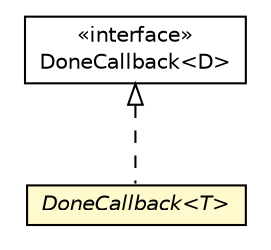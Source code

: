 #!/usr/local/bin/dot
#
# Class diagram 
# Generated by UMLGraph version R5_6-24-gf6e263 (http://www.umlgraph.org/)
#

digraph G {
	edge [fontname="Helvetica",fontsize=10,labelfontname="Helvetica",labelfontsize=10];
	node [fontname="Helvetica",fontsize=10,shape=plaintext];
	nodesep=0.25;
	ranksep=0.5;
	// io.reinert.requestor.impl.gdeferred.DoneCallback<T>
	c8175 [label=<<table title="io.reinert.requestor.impl.gdeferred.DoneCallback" border="0" cellborder="1" cellspacing="0" cellpadding="2" port="p" bgcolor="lemonChiffon" href="./DoneCallback.html">
		<tr><td><table border="0" cellspacing="0" cellpadding="1">
<tr><td align="center" balign="center"><font face="Helvetica-Oblique"> DoneCallback&lt;T&gt; </font></td></tr>
		</table></td></tr>
		</table>>, URL="./DoneCallback.html", fontname="Helvetica", fontcolor="black", fontsize=10.0];
	//io.reinert.requestor.impl.gdeferred.DoneCallback<T> implements io.reinert.gdeferred.DoneCallback<D>
	c8209:p -> c8175:p [dir=back,arrowtail=empty,style=dashed];
	// io.reinert.gdeferred.DoneCallback<D>
	c8209 [label=<<table title="io.reinert.gdeferred.DoneCallback" border="0" cellborder="1" cellspacing="0" cellpadding="2" port="p" href="http://java.sun.com/j2se/1.4.2/docs/api/io/reinert/gdeferred/DoneCallback.html">
		<tr><td><table border="0" cellspacing="0" cellpadding="1">
<tr><td align="center" balign="center"> &#171;interface&#187; </td></tr>
<tr><td align="center" balign="center"> DoneCallback&lt;D&gt; </td></tr>
		</table></td></tr>
		</table>>, URL="http://java.sun.com/j2se/1.4.2/docs/api/io/reinert/gdeferred/DoneCallback.html", fontname="Helvetica", fontcolor="black", fontsize=10.0];
}

